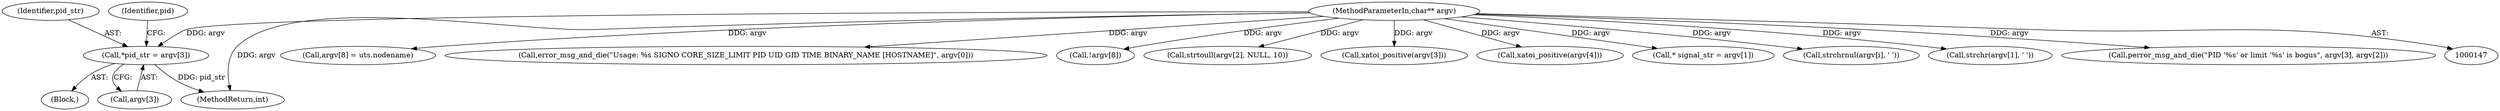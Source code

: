 digraph "0_abrt_8939398b82006ba1fec4ed491339fc075f43fc7c_1@array" {
"1000300" [label="(Call,*pid_str = argv[3])"];
"1000149" [label="(MethodParameterIn,char** argv)"];
"1000359" [label="(Call,argv[8] = uts.nodename)"];
"1000301" [label="(Identifier,pid_str)"];
"1000307" [label="(Identifier,pid)"];
"1000176" [label="(Call,error_msg_and_die(\"Usage: %s SIGNO CORE_SIZE_LIMIT PID UID GID TIME BINARY_NAME [HOSTNAME]\", argv[0]))"];
"1000351" [label="(Call,!argv[8])"];
"1000150" [label="(Block,)"];
"1000300" [label="(Call,*pid_str = argv[3])"];
"1000302" [label="(Call,argv[3])"];
"1000149" [label="(MethodParameterIn,char** argv)"];
"1000275" [label="(Call,strtoull(argv[2], NULL, 10))"];
"1000308" [label="(Call,xatoi_positive(argv[3]))"];
"1000315" [label="(Call,xatoi_positive(argv[4]))"];
"1000262" [label="(Call,* signal_str = argv[1])"];
"1000201" [label="(Call,strchrnul(argv[i], ' '))"];
"1001228" [label="(MethodReturn,int)"];
"1000182" [label="(Call,strchr(argv[1], ' '))"];
"1000326" [label="(Call,perror_msg_and_die(\"PID '%s' or limit '%s' is bogus\", argv[3], argv[2]))"];
"1000300" -> "1000150"  [label="AST: "];
"1000300" -> "1000302"  [label="CFG: "];
"1000301" -> "1000300"  [label="AST: "];
"1000302" -> "1000300"  [label="AST: "];
"1000307" -> "1000300"  [label="CFG: "];
"1000300" -> "1001228"  [label="DDG: pid_str"];
"1000149" -> "1000300"  [label="DDG: argv"];
"1000149" -> "1000147"  [label="AST: "];
"1000149" -> "1001228"  [label="DDG: argv"];
"1000149" -> "1000176"  [label="DDG: argv"];
"1000149" -> "1000182"  [label="DDG: argv"];
"1000149" -> "1000201"  [label="DDG: argv"];
"1000149" -> "1000262"  [label="DDG: argv"];
"1000149" -> "1000275"  [label="DDG: argv"];
"1000149" -> "1000308"  [label="DDG: argv"];
"1000149" -> "1000315"  [label="DDG: argv"];
"1000149" -> "1000326"  [label="DDG: argv"];
"1000149" -> "1000351"  [label="DDG: argv"];
"1000149" -> "1000359"  [label="DDG: argv"];
}
